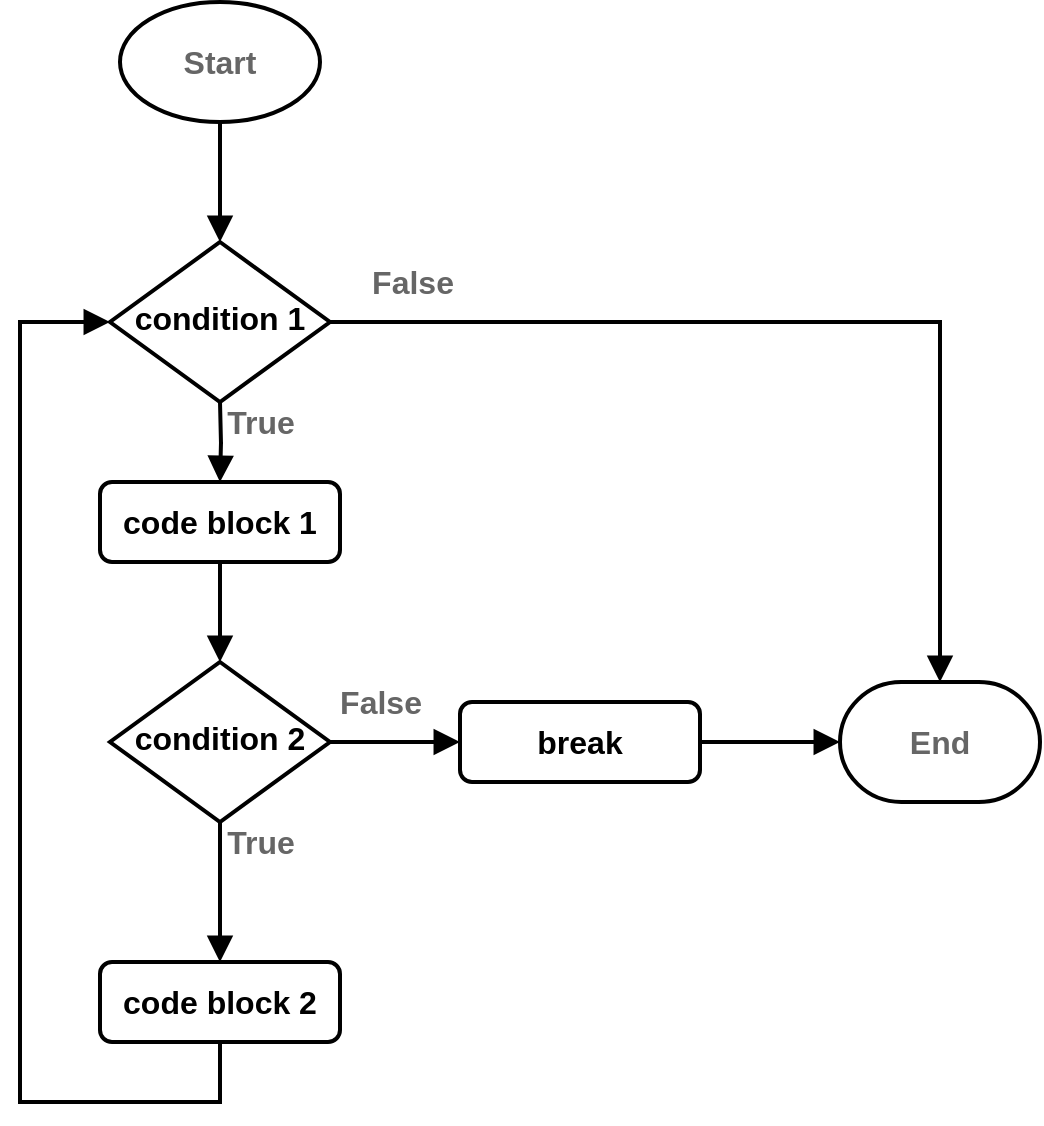<mxfile version="13.6.2" type="device"><diagram id="C5RBs43oDa-KdzZeNtuy" name="Page-1"><mxGraphModel dx="1355" dy="816" grid="1" gridSize="10" guides="1" tooltips="1" connect="1" arrows="1" fold="1" page="1" pageScale="1" pageWidth="827" pageHeight="1169" math="0" shadow="0"><root><mxCell id="WIyWlLk6GJQsqaUBKTNV-0"/><mxCell id="WIyWlLk6GJQsqaUBKTNV-1" parent="WIyWlLk6GJQsqaUBKTNV-0"/><mxCell id="WIyWlLk6GJQsqaUBKTNV-4" value="&lt;font color=&quot;#666666&quot;&gt;True&lt;/font&gt;" style="rounded=0;html=1;jettySize=auto;orthogonalLoop=1;fontSize=16;endArrow=block;endFill=1;endSize=8;strokeWidth=2;shadow=0;labelBackgroundColor=none;edgeStyle=orthogonalEdgeStyle;fontStyle=1" parent="WIyWlLk6GJQsqaUBKTNV-1" edge="1"><mxGeometry x="-0.5" y="20" relative="1" as="geometry"><mxPoint as="offset"/><mxPoint x="160" y="220" as="sourcePoint"/><mxPoint x="160" y="260" as="targetPoint"/></mxGeometry></mxCell><mxCell id="WIyWlLk6GJQsqaUBKTNV-5" value="&lt;font color=&quot;#666666&quot;&gt;False&lt;/font&gt;" style="edgeStyle=orthogonalEdgeStyle;rounded=0;html=1;jettySize=auto;orthogonalLoop=1;fontSize=16;endArrow=block;endFill=1;endSize=8;strokeWidth=2;shadow=0;labelBackgroundColor=none;fontStyle=1" parent="WIyWlLk6GJQsqaUBKTNV-1" source="WIyWlLk6GJQsqaUBKTNV-6" target="Mzt8miBLP4atNHlSIv3b-1" edge="1"><mxGeometry x="-0.831" y="20" relative="1" as="geometry"><mxPoint as="offset"/><mxPoint x="268" y="180" as="targetPoint"/></mxGeometry></mxCell><mxCell id="WIyWlLk6GJQsqaUBKTNV-6" value="&lt;div style=&quot;font-size: 16px&quot;&gt;condition 1&lt;/div&gt;" style="rhombus;whiteSpace=wrap;html=1;shadow=0;fontFamily=Helvetica;fontSize=16;align=center;strokeWidth=2;spacing=6;spacingTop=-4;fontStyle=1" parent="WIyWlLk6GJQsqaUBKTNV-1" vertex="1"><mxGeometry x="105" y="140" width="110" height="80" as="geometry"/></mxCell><mxCell id="AKQxjDCV-_QH3ERrggzX-3" value="" style="rounded=0;html=1;jettySize=auto;orthogonalLoop=1;fontSize=16;endArrow=block;endFill=1;endSize=8;strokeWidth=2;shadow=0;labelBackgroundColor=none;edgeStyle=orthogonalEdgeStyle;fontStyle=1;entryX=0;entryY=0.5;entryDx=0;entryDy=0;exitX=0.5;exitY=1;exitDx=0;exitDy=0;" parent="WIyWlLk6GJQsqaUBKTNV-1" source="q0_xFL53BXZvrraI5IhO-6" target="WIyWlLk6GJQsqaUBKTNV-6" edge="1"><mxGeometry y="20" relative="1" as="geometry"><mxPoint as="offset"/><mxPoint x="150" y="540" as="sourcePoint"/><mxPoint x="160" y="353" as="targetPoint"/><Array as="points"><mxPoint x="160" y="570"/><mxPoint x="60" y="570"/><mxPoint x="60" y="180"/></Array></mxGeometry></mxCell><mxCell id="Mzt8miBLP4atNHlSIv3b-0" value="&lt;font color=&quot;#666666&quot;&gt;Start&lt;/font&gt;" style="strokeWidth=2;html=1;shape=mxgraph.flowchart.start_1;whiteSpace=wrap;fontSize=16;fontStyle=1" parent="WIyWlLk6GJQsqaUBKTNV-1" vertex="1"><mxGeometry x="110" y="20" width="100" height="60" as="geometry"/></mxCell><mxCell id="Mzt8miBLP4atNHlSIv3b-1" value="&lt;font color=&quot;#666666&quot;&gt;End&lt;/font&gt;" style="strokeWidth=2;html=1;shape=mxgraph.flowchart.terminator;whiteSpace=wrap;fontSize=16;fontStyle=1" parent="WIyWlLk6GJQsqaUBKTNV-1" vertex="1"><mxGeometry x="470" y="360" width="100" height="60" as="geometry"/></mxCell><mxCell id="2__kI_tk2RexdS8zodO6-0" value="&lt;div&gt;code block 1&lt;/div&gt;" style="rounded=1;whiteSpace=wrap;html=1;fontSize=16;glass=0;strokeWidth=2;shadow=0;fontStyle=1" parent="WIyWlLk6GJQsqaUBKTNV-1" vertex="1"><mxGeometry x="100" y="260" width="120" height="40" as="geometry"/></mxCell><mxCell id="2__kI_tk2RexdS8zodO6-5" value="" style="rounded=0;html=1;jettySize=auto;orthogonalLoop=1;fontSize=16;endArrow=block;endFill=1;endSize=8;strokeWidth=2;shadow=0;labelBackgroundColor=none;edgeStyle=orthogonalEdgeStyle;fontStyle=1;exitX=0.5;exitY=1;exitDx=0;exitDy=0;exitPerimeter=0;entryX=0.5;entryY=0;entryDx=0;entryDy=0;" parent="WIyWlLk6GJQsqaUBKTNV-1" source="Mzt8miBLP4atNHlSIv3b-0" target="WIyWlLk6GJQsqaUBKTNV-6" edge="1"><mxGeometry relative="1" as="geometry"><mxPoint x="170" y="100" as="sourcePoint"/><mxPoint x="160" y="50" as="targetPoint"/></mxGeometry></mxCell><mxCell id="q0_xFL53BXZvrraI5IhO-0" value="" style="rounded=0;html=1;jettySize=auto;orthogonalLoop=1;fontSize=16;endArrow=block;endFill=1;endSize=8;strokeWidth=2;shadow=0;labelBackgroundColor=none;edgeStyle=orthogonalEdgeStyle;fontStyle=1;exitX=0.5;exitY=1;exitDx=0;exitDy=0;entryX=0.5;entryY=0;entryDx=0;entryDy=0;" parent="WIyWlLk6GJQsqaUBKTNV-1" source="2__kI_tk2RexdS8zodO6-0" target="q0_xFL53BXZvrraI5IhO-1" edge="1"><mxGeometry relative="1" as="geometry"><mxPoint x="170" y="90" as="sourcePoint"/><mxPoint x="260" y="120" as="targetPoint"/></mxGeometry></mxCell><mxCell id="q0_xFL53BXZvrraI5IhO-1" value="&lt;div style=&quot;font-size: 16px&quot;&gt;condition 2&lt;/div&gt;" style="rhombus;whiteSpace=wrap;html=1;shadow=0;fontFamily=Helvetica;fontSize=16;align=center;strokeWidth=2;spacing=6;spacingTop=-4;fontStyle=1" parent="WIyWlLk6GJQsqaUBKTNV-1" vertex="1"><mxGeometry x="105" y="350" width="110" height="80" as="geometry"/></mxCell><mxCell id="q0_xFL53BXZvrraI5IhO-2" value="&lt;font color=&quot;#666666&quot;&gt;False&lt;/font&gt;" style="edgeStyle=orthogonalEdgeStyle;rounded=0;html=1;jettySize=auto;orthogonalLoop=1;fontSize=16;endArrow=block;endFill=1;endSize=8;strokeWidth=2;shadow=0;labelBackgroundColor=none;fontStyle=1;exitX=1;exitY=0.5;exitDx=0;exitDy=0;entryX=0;entryY=0.5;entryDx=0;entryDy=0;" parent="WIyWlLk6GJQsqaUBKTNV-1" source="q0_xFL53BXZvrraI5IhO-1" target="hSswtvAB4DKty9Tfntdd-0" edge="1"><mxGeometry x="-0.231" y="20" relative="1" as="geometry"><mxPoint as="offset"/><mxPoint x="330" y="390" as="targetPoint"/><mxPoint x="225" y="190" as="sourcePoint"/><Array as="points"/></mxGeometry></mxCell><mxCell id="q0_xFL53BXZvrraI5IhO-4" value="&lt;font color=&quot;#666666&quot;&gt;True&lt;/font&gt;" style="rounded=0;html=1;jettySize=auto;orthogonalLoop=1;fontSize=16;endArrow=block;endFill=1;endSize=8;strokeWidth=2;shadow=0;labelBackgroundColor=none;edgeStyle=orthogonalEdgeStyle;fontStyle=1;exitX=0.5;exitY=1;exitDx=0;exitDy=0;entryX=0.5;entryY=0;entryDx=0;entryDy=0;" parent="WIyWlLk6GJQsqaUBKTNV-1" source="q0_xFL53BXZvrraI5IhO-1" target="q0_xFL53BXZvrraI5IhO-6" edge="1"><mxGeometry x="-0.714" y="20" relative="1" as="geometry"><mxPoint as="offset"/><mxPoint x="170" y="230" as="sourcePoint"/><mxPoint x="160" y="490" as="targetPoint"/></mxGeometry></mxCell><mxCell id="q0_xFL53BXZvrraI5IhO-6" value="&lt;div&gt;code block 2&lt;/div&gt;" style="rounded=1;whiteSpace=wrap;html=1;fontSize=16;glass=0;strokeWidth=2;shadow=0;fontStyle=1" parent="WIyWlLk6GJQsqaUBKTNV-1" vertex="1"><mxGeometry x="100" y="500" width="120" height="40" as="geometry"/></mxCell><mxCell id="hSswtvAB4DKty9Tfntdd-0" value="&lt;div&gt;break&lt;/div&gt;" style="rounded=1;whiteSpace=wrap;html=1;fontSize=16;glass=0;strokeWidth=2;shadow=0;fontStyle=1" vertex="1" parent="WIyWlLk6GJQsqaUBKTNV-1"><mxGeometry x="280" y="370" width="120" height="40" as="geometry"/></mxCell><mxCell id="hSswtvAB4DKty9Tfntdd-1" value="" style="rounded=0;html=1;jettySize=auto;orthogonalLoop=1;fontSize=16;endArrow=block;endFill=1;endSize=8;strokeWidth=2;shadow=0;labelBackgroundColor=none;edgeStyle=orthogonalEdgeStyle;fontStyle=1;exitX=1;exitY=0.5;exitDx=0;exitDy=0;entryX=0;entryY=0.5;entryDx=0;entryDy=0;entryPerimeter=0;" edge="1" parent="WIyWlLk6GJQsqaUBKTNV-1" source="hSswtvAB4DKty9Tfntdd-0" target="Mzt8miBLP4atNHlSIv3b-1"><mxGeometry relative="1" as="geometry"><mxPoint x="170" y="310" as="sourcePoint"/><mxPoint x="170" y="360" as="targetPoint"/></mxGeometry></mxCell></root></mxGraphModel></diagram></mxfile>